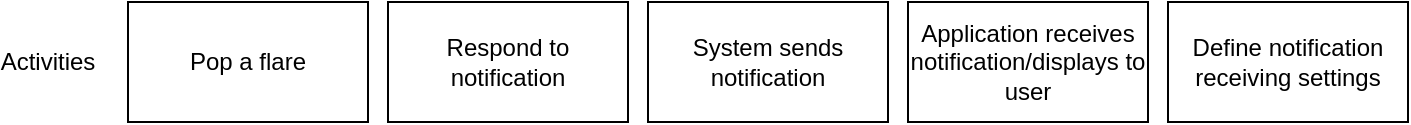<mxfile version="14.6.6" type="github">
  <diagram id="JOx3EVE4XkMiYghFUYPs" name="Page-1">
    <mxGraphModel dx="1422" dy="752" grid="1" gridSize="10" guides="1" tooltips="1" connect="1" arrows="1" fold="1" page="1" pageScale="1" pageWidth="850" pageHeight="1100" math="0" shadow="0">
      <root>
        <mxCell id="0" />
        <mxCell id="1" parent="0" />
        <mxCell id="JcaI2oSp_DYIs86cYCnd-1" value="Activities" style="text;html=1;strokeColor=none;fillColor=none;align=center;verticalAlign=middle;whiteSpace=wrap;rounded=0;" vertex="1" parent="1">
          <mxGeometry x="20" y="30" width="40" height="20" as="geometry" />
        </mxCell>
        <mxCell id="JcaI2oSp_DYIs86cYCnd-2" value="Pop a flare" style="rounded=0;whiteSpace=wrap;html=1;" vertex="1" parent="1">
          <mxGeometry x="80" y="10" width="120" height="60" as="geometry" />
        </mxCell>
        <mxCell id="JcaI2oSp_DYIs86cYCnd-3" value="Respond to notification" style="rounded=0;whiteSpace=wrap;html=1;" vertex="1" parent="1">
          <mxGeometry x="210" y="10" width="120" height="60" as="geometry" />
        </mxCell>
        <mxCell id="JcaI2oSp_DYIs86cYCnd-4" value="System sends notification" style="rounded=0;whiteSpace=wrap;html=1;" vertex="1" parent="1">
          <mxGeometry x="340" y="10" width="120" height="60" as="geometry" />
        </mxCell>
        <mxCell id="JcaI2oSp_DYIs86cYCnd-5" value="Application receives notification/displays to user" style="rounded=0;whiteSpace=wrap;html=1;" vertex="1" parent="1">
          <mxGeometry x="470" y="10" width="120" height="60" as="geometry" />
        </mxCell>
        <mxCell id="JcaI2oSp_DYIs86cYCnd-6" value="Define notification receiving settings" style="rounded=0;whiteSpace=wrap;html=1;" vertex="1" parent="1">
          <mxGeometry x="600" y="10" width="120" height="60" as="geometry" />
        </mxCell>
      </root>
    </mxGraphModel>
  </diagram>
</mxfile>
